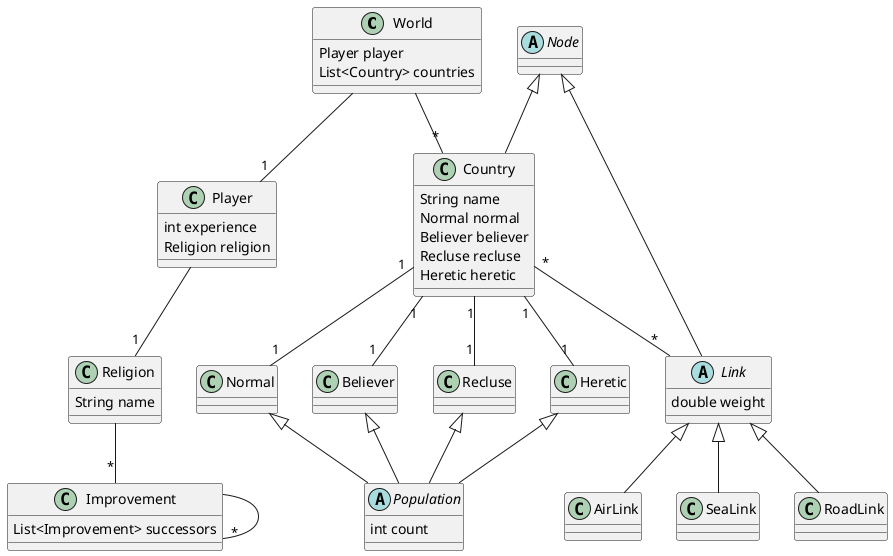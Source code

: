 @startuml
class World{
  Player player
  List<Country> countries
}

class Player{
  int experience
  Religion religion
}

class Religion{
  String name
}


class Improvement{
    List<Improvement> successors
}

abstract class Node

class Country{
  String name
  Normal normal
  Believer believer
  Recluse recluse
  Heretic heretic
}

abstract class Population{
  int count
}

class Normal
class Believer
class Recluse
class Heretic



abstract class Link{
  double weight
}

class AirLink

class SeaLink

class RoadLink

Node <|-- Country
Node <|-- Link
Country "*"--"*" Link


Link <|-- AirLink
Link <|-- SeaLink
Link <|-- RoadLink

Country "1"--"1" Normal
Country "1"--"1" Believer
Country "1"--"1" Recluse
Country "1"--"1" Heretic

Normal <|-- Population
Believer <|-- Population
Recluse <|-- Population
Heretic <|-- Population

World --"*" Country


Religion --"*" Improvement
Improvement --"*" Improvement

Player --"1" Religion

World --"1" Player

@enduml
